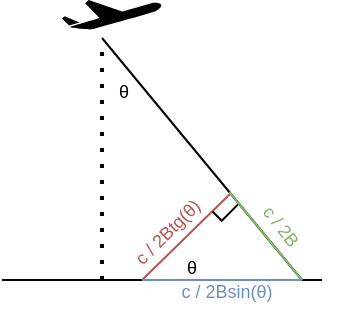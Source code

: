 <mxfile version="22.1.5" type="device">
  <diagram name="Página-1" id="2CB87AXx0N9vuEwkTs7g">
    <mxGraphModel dx="578" dy="392" grid="0" gridSize="10" guides="1" tooltips="1" connect="1" arrows="1" fold="1" page="1" pageScale="1" pageWidth="827" pageHeight="1169" math="0" shadow="0">
      <root>
        <mxCell id="0" />
        <mxCell id="1" parent="0" />
        <mxCell id="mljp3M7QbO9RlFnG7vRi-1" value="" style="endArrow=none;html=1;rounded=0;" parent="1" edge="1">
          <mxGeometry width="50" height="50" relative="1" as="geometry">
            <mxPoint x="160" y="290" as="sourcePoint" />
            <mxPoint x="320" y="290" as="targetPoint" />
          </mxGeometry>
        </mxCell>
        <mxCell id="mljp3M7QbO9RlFnG7vRi-2" value="" style="shape=mxgraph.signs.transportation.airplane_1;html=1;pointerEvents=1;fillColor=#000000;strokeColor=none;verticalLabelPosition=bottom;verticalAlign=top;align=center;" parent="1" vertex="1">
          <mxGeometry x="190" y="150" width="50" height="15" as="geometry" />
        </mxCell>
        <mxCell id="mljp3M7QbO9RlFnG7vRi-4" value="" style="endArrow=none;dashed=1;html=1;dashPattern=1 3;strokeWidth=2;rounded=0;" parent="1" edge="1">
          <mxGeometry width="50" height="50" relative="1" as="geometry">
            <mxPoint x="210" y="290" as="sourcePoint" />
            <mxPoint x="210" y="170" as="targetPoint" />
          </mxGeometry>
        </mxCell>
        <mxCell id="mljp3M7QbO9RlFnG7vRi-5" value="" style="endArrow=none;html=1;rounded=0;entryX=0.4;entryY=1.267;entryDx=0;entryDy=0;entryPerimeter=0;" parent="1" target="mljp3M7QbO9RlFnG7vRi-2" edge="1">
          <mxGeometry width="50" height="50" relative="1" as="geometry">
            <mxPoint x="310" y="290" as="sourcePoint" />
            <mxPoint x="210" y="180" as="targetPoint" />
          </mxGeometry>
        </mxCell>
        <mxCell id="mljp3M7QbO9RlFnG7vRi-6" value="" style="shape=image;html=1;verticalAlign=top;verticalLabelPosition=bottom;labelBackgroundColor=#ffffff;imageAspect=0;aspect=fixed;image=https://cdn0.iconfinder.com/data/icons/phosphor-thin-vol-1/256/arrow-arc-right-thin-128.png;direction=west;" parent="1" vertex="1">
          <mxGeometry x="210" y="180" width="14" height="14" as="geometry" />
        </mxCell>
        <mxCell id="lpXl7VN-Vx0xppy2avIa-1" value="&lt;font style=&quot;font-size: 9px;&quot;&gt;θ&lt;/font&gt;" style="text;html=1;strokeColor=none;fillColor=none;align=center;verticalAlign=middle;whiteSpace=wrap;rounded=0;" vertex="1" parent="1">
          <mxGeometry x="216" y="192" width="10" height="6" as="geometry" />
        </mxCell>
        <mxCell id="lpXl7VN-Vx0xppy2avIa-2" value="&lt;font style=&quot;font-size: 9px;&quot;&gt;θ&lt;/font&gt;" style="text;html=1;strokeColor=none;fillColor=none;align=center;verticalAlign=middle;whiteSpace=wrap;rounded=0;" vertex="1" parent="1">
          <mxGeometry x="250" y="280" width="10" height="6" as="geometry" />
        </mxCell>
        <mxCell id="lpXl7VN-Vx0xppy2avIa-3" value="" style="endArrow=none;html=1;rounded=0;fillColor=#f8cecc;strokeColor=#b85450;" edge="1" parent="1">
          <mxGeometry width="50" height="50" relative="1" as="geometry">
            <mxPoint x="230" y="290" as="sourcePoint" />
            <mxPoint x="274" y="247" as="targetPoint" />
          </mxGeometry>
        </mxCell>
        <mxCell id="lpXl7VN-Vx0xppy2avIa-4" value="" style="shape=image;html=1;verticalAlign=top;verticalLabelPosition=bottom;labelBackgroundColor=#ffffff;imageAspect=0;aspect=fixed;image=https://cdn0.iconfinder.com/data/icons/phosphor-thin-vol-1/256/arrow-arc-right-thin-128.png;direction=west;rotation=-105;" vertex="1" parent="1">
          <mxGeometry x="240" y="276" width="14" height="14" as="geometry" />
        </mxCell>
        <mxCell id="lpXl7VN-Vx0xppy2avIa-8" value="" style="shape=partialRectangle;whiteSpace=wrap;html=1;top=0;left=0;fillColor=none;rotation=45;" vertex="1" parent="1">
          <mxGeometry x="268.65" y="248.85" width="6" height="11" as="geometry" />
        </mxCell>
        <mxCell id="lpXl7VN-Vx0xppy2avIa-10" value="" style="endArrow=none;html=1;rounded=0;fillColor=#dae8fc;strokeColor=#6c8ebf;" edge="1" parent="1">
          <mxGeometry width="50" height="50" relative="1" as="geometry">
            <mxPoint x="230" y="290" as="sourcePoint" />
            <mxPoint x="310" y="290" as="targetPoint" />
          </mxGeometry>
        </mxCell>
        <mxCell id="lpXl7VN-Vx0xppy2avIa-11" value="" style="endArrow=none;html=1;rounded=0;fillColor=#d5e8d4;strokeColor=#82b366;" edge="1" parent="1">
          <mxGeometry width="50" height="50" relative="1" as="geometry">
            <mxPoint x="310" y="290" as="sourcePoint" />
            <mxPoint x="273.65" y="246" as="targetPoint" />
          </mxGeometry>
        </mxCell>
        <mxCell id="lpXl7VN-Vx0xppy2avIa-17" value="&lt;font style=&quot;font-size: 9px;&quot;&gt;c / 2B&lt;/font&gt;" style="text;html=1;align=center;verticalAlign=middle;resizable=0;points=[];autosize=1;strokeColor=none;fillColor=none;rotation=52;fontColor=#82B366;" vertex="1" parent="1">
          <mxGeometry x="274.65" y="247" width="50" height="30" as="geometry" />
        </mxCell>
        <mxCell id="lpXl7VN-Vx0xppy2avIa-18" value="&lt;font style=&quot;font-size: 9px;&quot;&gt;&lt;font style=&quot;font-size: 9px;&quot;&gt;c / 2Bsin(&lt;/font&gt;θ)&lt;/font&gt;" style="text;html=1;align=center;verticalAlign=middle;resizable=0;points=[];autosize=1;strokeColor=none;fillColor=none;rotation=0;fontColor=#6C8EBF;" vertex="1" parent="1">
          <mxGeometry x="239.65" y="282" width="64" height="26" as="geometry" />
        </mxCell>
        <mxCell id="lpXl7VN-Vx0xppy2avIa-19" value="&lt;font style=&quot;font-size: 9px;&quot;&gt;&lt;font style=&quot;font-size: 9px;&quot;&gt;c / 2Btg(&lt;/font&gt;θ)&lt;/font&gt;" style="text;html=1;align=center;verticalAlign=middle;resizable=0;points=[];autosize=1;strokeColor=none;fillColor=none;rotation=-45;fontColor=#B85450;" vertex="1" parent="1">
          <mxGeometry x="206.65" y="251" width="70" height="30" as="geometry" />
        </mxCell>
      </root>
    </mxGraphModel>
  </diagram>
</mxfile>
